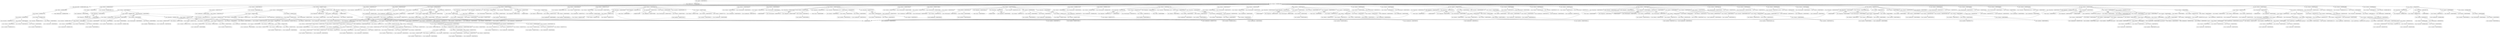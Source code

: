 digraph G {
135485880107648 [label="<class 'ir.DefinitionList'> 135485880107648" ];
135485879682624 [shape=box,label="<class 'ir.LoadImmStat'> 135485879682624" ];
135485879682816 [shape=box,label="<class 'ir.StatList'> 135485879682816" ];
135485879682816 -> 135485879682624 [pos=0];
135485880107984 [shape=box,label="<class 'ir.StoreStat'> 135485880107984: t0" ];
135485880107936 [shape=box,label="<class 'ir.StatList'> 135485880107936" ];
135485880107936 -> 135485879682816 [pos=0];
135485880107936 -> 135485880107984 [pos=1];
135485879682672 [shape=box,label="<class 'ir.LoadStat'> 135485879682672: x" ];
135485879682960 [shape=box,label="<class 'ir.StatList'> 135485879682960" ];
135485879682960 -> 135485879682672 [pos=0];
135485880108128 [shape=box,label="<class 'ir.LoadStat'> 135485880108128: x" ];
135485879683104 [shape=box,label="<class 'ir.StatList'> 135485879683104" ];
135485879683104 -> 135485880108128 [pos=0];
135485879682528 [shape=box,label="<class 'ir.BinStat'> 135485879682528" ];
135485879683296 [shape=box,label="<class 'ir.StatList'> 135485879683296" ];
135485879683296 -> 135485879682960 [pos=0];
135485879683296 -> 135485879683104 [pos=1];
135485879683296 -> 135485879682528 [pos=2];
135485880108272 [shape=box,label="<class 'ir.StoreStat'> 135485880108272: t3" ];
135485880108224 [shape=box,label="<class 'ir.StatList'> 135485880108224" ];
135485880108224 -> 135485879683296 [pos=0];
135485880108224 -> 135485880108272 [pos=1];
135485880107792 [shape=box,label="<class 'ir.StatList'> 135485880107792" ];
135485880107792 -> 135485880107936 [pos=0];
135485880107792 -> 135485880108224 [pos=1];
135485880056608 [shape=box,label="<class 'ir.Block'> 135485880056608" ];
135485880056608 -> 135485880107648;
135485880056608 -> 135485880107792;
135485880108368 [label="<class 'ir.FunctionDef'> 135485880108368: square" ];
135485880108368 -> 135485880056608;
135485880629952 [label="<class 'ir.DefinitionList'> 135485880629952" ];
135485880629952 -> 135485880108368 [pos=0];
135485879682576 [shape=box,label="<class 'ir.LoadImmStat'> 135485879682576" ];
135485879682720 [shape=box,label="<class 'ir.StatList'> 135485879682720" ];
135485879682720 -> 135485879682576 [pos=0];
135485879683392 [shape=box,label="<class 'ir.UnaryStat'> 135485879683392" ];
135485879683632 [shape=box,label="<class 'ir.StatList'> 135485879683632" ];
135485879683632 -> 135485879682720 [pos=0];
135485879683632 -> 135485879683392 [pos=1];
135485880108704 [shape=box,label="<class 'ir.StoreStat'> 135485880108704: t5" ];
135485880108656 [shape=box,label="<class 'ir.StatList'> 135485880108656" ];
135485880108656 -> 135485879683632 [pos=0];
135485880108656 -> 135485880108704 [pos=1];
135485880108608 [shape=box,label="<class 'ir.ReadCommand'> 135485880108608" ];
135485879683728 [shape=box,label="<class 'ir.StatList'> 135485879683728" ];
135485879683728 -> 135485880108608 [pos=0];
135485880108800 [shape=box,label="<class 'ir.StoreStat'> 135485880108800: t6" ];
135485880056416 [shape=box,label="<class 'ir.StatList'> 135485880056416" ];
135485880056416 -> 135485879683728 [pos=0];
135485880056416 -> 135485880108800 [pos=1];
135485879683920 [shape=box,label="<class 'ir.LoadStat'> 135485879683920: x" ];
135485879683968 [shape=box,label="<class 'ir.StatList'> 135485879683968" ];
135485879683968 -> 135485879683920 [pos=0];
135485880108944 [shape=box,label="<class 'ir.LoadImmStat'> 135485880108944" ];
135485879684112 [shape=box,label="<class 'ir.StatList'> 135485879684112" ];
135485879684112 -> 135485880108944 [pos=0];
135485879684064 [shape=box,label="<class 'ir.BinStat'> 135485879684064" ];
135485879684304 [shape=box,label="<class 'ir.StatList'> 135485879684304" ];
135485879684304 -> 135485879683968 [pos=0];
135485879684304 -> 135485879684112 [pos=1];
135485879684304 -> 135485879684064 [pos=2];
135485879697760 [shape=box,label="<class 'ir.BranchStat'> 135485879697760" ];
135485879697760 -> 135485879684256;
135485879697760 -> 135485880109184 [label=label2];
135485879684544 [shape=box,label="<class 'ir.LoadStat'> 135485879684544: x" ];
135485879684592 [shape=box,label="<class 'ir.StatList'> 135485879684592" ];
135485879684592 -> 135485879684544 [pos=0];
135485879684640 [shape=box,label="<class 'ir.PrintCommand'> 135485879684640" ];
135485879684688 [shape=box,label="<class 'ir.StatList'> 135485879684688" ];
135485879684688 -> 135485879684592 [pos=0];
135485879684688 -> 135485879684640 [pos=1];
135485880109568 [shape=box,label="<class 'ir.StatList'> 135485880109568" ];
135485880109568 -> 135485879684688 [pos=0];
135485879697856 [shape=box,label="<class 'ir.BranchStat'> 135485879697856" ];
135485879697856 -> 135485891626016;
135485879697856 -> 135485880109376 [label=label1];
135485879684880 [shape=box,label="<class 'ir.LoadStat'> 135485879684880: x" ];
135485879684928 [shape=box,label="<class 'ir.StatList'> 135485879684928" ];
135485879684928 -> 135485879684880 [pos=0];
135485880109328 [shape=box,label="<class 'ir.UnaryStat'> 135485880109328" ];
135485880109280 [shape=box,label="<class 'ir.StatList'> 135485880109280" ];
135485880109280 -> 135485879684928 [pos=0];
135485880109280 -> 135485880109328 [pos=1];
135485879697616 [shape=box,label="<class 'ir.PrintCommand'> 135485879697616" ];
135485879697520 [shape=box,label="<class 'ir.StatList'> 135485879697520" ];
135485879697520 -> 135485880109280 [pos=0];
135485879697520 -> 135485879697616 [pos=1];
135485880109184 [shape=box,label="<class 'ir.StatList'> 135485880109184" ];
135485880109184 -> 135485879697520 [pos=0];
135485880109376 [shape=box,label="<class 'ir.EmptyStat'> 135485880109376" ];
135485879697952 [shape=box,label="<class 'ir.StatList'> 135485879697952" ];
135485879697952 -> 135485879684304 [pos=0];
135485879697952 -> 135485879697760 [pos=1];
135485879697952 -> 135485880109568 [pos=2];
135485879697952 -> 135485879697856 [pos=3];
135485879697952 -> 135485880109184 [pos=4];
135485879697952 -> 135485880109376 [pos=5];
135485879698096 [shape=box,label="<class 'ir.LoadImmStat'> 135485879698096" ];
135485879698144 [shape=box,label="<class 'ir.StatList'> 135485879698144" ];
135485879698144 -> 135485879698096 [pos=0];
135485880109952 [shape=box,label="<class 'ir.StoreStat'> 135485880109952: t15" ];
135485880109904 [shape=box,label="<class 'ir.StatList'> 135485880109904" ];
135485880109904 -> 135485879698144 [pos=0];
135485880109904 -> 135485880109952 [pos=1];
135485879698288 [shape=box,label="<class 'ir.LoadStat'> 135485879698288: x" ];
135485879698336 [shape=box,label="<class 'ir.StatList'> 135485879698336" ];
135485879698336 -> 135485879698288 [pos=0];
135485880110096 [shape=box,label="<class 'ir.LoadImmStat'> 135485880110096" ];
135485879698480 [shape=box,label="<class 'ir.StatList'> 135485879698480" ];
135485879698480 -> 135485880110096 [pos=0];
135485879698432 [shape=box,label="<class 'ir.BinStat'> 135485879698432" ];
135485879698672 [shape=box,label="<class 'ir.StatList'> 135485879698672" ];
135485879698672 -> 135485879698336 [pos=0];
135485879698672 -> 135485879698480 [pos=1];
135485879698672 -> 135485879698432 [pos=2];
135485879699728 [shape=box,label="<class 'ir.BranchStat'> 135485879699728" ];
135485879699728 -> 135485879698624;
135485879699728 -> 135485880111008 [label=label4];
135485880110288 [shape=box,label="<class 'ir.BranchStat'> 135485880110288" ];
135485880110288 -> 135485891626016;
135485880110288 -> 135485891626016 [label=square];
135485879698768 [shape=box,label="<class 'ir.LoadStat'> 135485879698768: x" ];
135485879698816 [shape=box,label="<class 'ir.StatList'> 135485879698816" ];
135485879698816 -> 135485879698768 [pos=0];
135485880110672 [shape=box,label="<class 'ir.LoadImmStat'> 135485880110672" ];
135485879698960 [shape=box,label="<class 'ir.StatList'> 135485879698960" ];
135485879698960 -> 135485880110672 [pos=0];
135485879698912 [shape=box,label="<class 'ir.BinStat'> 135485879698912" ];
135485879699152 [shape=box,label="<class 'ir.StatList'> 135485879699152" ];
135485879699152 -> 135485879698816 [pos=0];
135485879699152 -> 135485879698960 [pos=1];
135485879699152 -> 135485879698912 [pos=2];
135485880110864 [shape=box,label="<class 'ir.StoreStat'> 135485880110864: t21" ];
135485880110816 [shape=box,label="<class 'ir.StatList'> 135485880110816" ];
135485880110816 -> 135485879699152 [pos=0];
135485880110816 -> 135485880110864 [pos=1];
135485879699440 [shape=box,label="<class 'ir.LoadStat'> 135485879699440: squ" ];
135485879699488 [shape=box,label="<class 'ir.StatList'> 135485879699488" ];
135485879699488 -> 135485879699440 [pos=0];
135485879699536 [shape=box,label="<class 'ir.PrintCommand'> 135485879699536" ];
135485879699584 [shape=box,label="<class 'ir.StatList'> 135485879699584" ];
135485879699584 -> 135485879699488 [pos=0];
135485879699584 -> 135485879699536 [pos=1];
135485880110336 [shape=box,label="<class 'ir.StatList'> 135485880110336" ];
135485880110336 -> 135485880110288 [pos=0];
135485880110336 -> 135485880110816 [pos=1];
135485880110336 -> 135485879699584 [pos=2];
135485879699824 [shape=box,label="<class 'ir.BranchStat'> 135485879699824" ];
135485879699824 -> 135485891626016;
135485879699824 -> 135485879698672 [label=label3];
135485880111008 [shape=box,label="<class 'ir.EmptyStat'> 135485880111008" ];
135485879699920 [shape=box,label="<class 'ir.StatList'> 135485879699920" ];
135485879699920 -> 135485879698672 [pos=0];
135485879699920 -> 135485879699728 [pos=1];
135485879699920 -> 135485880110336 [pos=2];
135485879699920 -> 135485879699824 [pos=3];
135485879699920 -> 135485880111008 [pos=4];
135485879700064 [shape=box,label="<class 'ir.LoadImmStat'> 135485879700064" ];
135485879700112 [shape=box,label="<class 'ir.StatList'> 135485879700112" ];
135485879700112 -> 135485879700064 [pos=0];
135485879599312 [shape=box,label="<class 'ir.StoreStat'> 135485879599312: t24" ];
135485879599264 [shape=box,label="<class 'ir.StatList'> 135485879599264" ];
135485879599264 -> 135485879700112 [pos=0];
135485879599264 -> 135485879599312 [pos=1];
135485879700256 [shape=box,label="<class 'ir.LoadStat'> 135485879700256: x" ];
135485879700304 [shape=box,label="<class 'ir.StatList'> 135485879700304" ];
135485879700304 -> 135485879700256 [pos=0];
135485879599456 [shape=box,label="<class 'ir.LoadImmStat'> 135485879599456" ];
135485879700448 [shape=box,label="<class 'ir.StatList'> 135485879700448" ];
135485879700448 -> 135485879599456 [pos=0];
135485879700400 [shape=box,label="<class 'ir.BinStat'> 135485879700400" ];
135485879700640 [shape=box,label="<class 'ir.StatList'> 135485879700640" ];
135485879700640 -> 135485879700304 [pos=0];
135485879700640 -> 135485879700448 [pos=1];
135485879700640 -> 135485879700400 [pos=2];
135485879721360 [shape=box,label="<class 'ir.BranchStat'> 135485879721360" ];
135485879721360 -> 135485879700592;
135485879721360 -> 135485879601184 [label=label6];
135485879599600 [shape=box,label="<class 'ir.LoadStat'> 135485879599600: x" ];
135485879599648 [shape=box,label="<class 'ir.StatList'> 135485879599648" ];
135485879599648 -> 135485879599600 [pos=0];
135485879700784 [shape=box,label="<class 'ir.LoadStat'> 135485879700784: x" ];
135485879700832 [shape=box,label="<class 'ir.StatList'> 135485879700832" ];
135485879700832 -> 135485879700784 [pos=0];
135485879599888 [shape=box,label="<class 'ir.LoadImmStat'> 135485879599888" ];
135485879701024 [shape=box,label="<class 'ir.StatList'> 135485879701024" ];
135485879701024 -> 135485879599888 [pos=0];
135485879700976 [shape=box,label="<class 'ir.BinStat'> 135485879700976" ];
135485879701216 [shape=box,label="<class 'ir.StatList'> 135485879701216" ];
135485879701216 -> 135485879700832 [pos=0];
135485879701216 -> 135485879701024 [pos=1];
135485879701216 -> 135485879700976 [pos=2];
135485879600032 [shape=box,label="<class 'ir.LoadImmStat'> 135485879600032" ];
135485879600080 [shape=box,label="<class 'ir.StatList'> 135485879600080" ];
135485879600080 -> 135485879600032 [pos=0];
135485879701360 [shape=box,label="<class 'ir.BinStat'> 135485879701360" ];
135485879701456 [shape=box,label="<class 'ir.StatList'> 135485879701456" ];
135485879701456 -> 135485879701216 [pos=0];
135485879701456 -> 135485879600080 [pos=1];
135485879701456 -> 135485879701360 [pos=2];
135485879600176 [shape=box,label="<class 'ir.LoadPtrToSym'> 135485879600176: arr" ];
135485879718144 [shape=box,label="<class 'ir.BinStat'> 135485879718144" ];
135485879718192 [shape=box,label="<class 'ir.StoreStat'> 135485879718192: t28" ];
135485879718240 [shape=box,label="<class 'ir.StatList'> 135485879718240" ];
135485879718240 -> 135485879599648 [pos=0];
135485879718240 -> 135485879701456 [pos=1];
135485879718240 -> 135485879600176 [pos=2];
135485879718240 -> 135485879718144 [pos=3];
135485879718240 -> 135485879718192 [pos=4];
135485879718432 [shape=box,label="<class 'ir.LoadStat'> 135485879718432: x" ];
135485879718480 [shape=box,label="<class 'ir.StatList'> 135485879718480" ];
135485879718480 -> 135485879718432 [pos=0];
135485879600464 [shape=box,label="<class 'ir.LoadImmStat'> 135485879600464" ];
135485879718816 [shape=box,label="<class 'ir.StatList'> 135485879718816" ];
135485879718816 -> 135485879600464 [pos=0];
135485879718768 [shape=box,label="<class 'ir.BinStat'> 135485879718768" ];
135485879719008 [shape=box,label="<class 'ir.StatList'> 135485879719008" ];
135485879719008 -> 135485879718480 [pos=0];
135485879719008 -> 135485879718816 [pos=1];
135485879719008 -> 135485879718768 [pos=2];
135485879600608 [shape=box,label="<class 'ir.LoadImmStat'> 135485879600608" ];
135485879600656 [shape=box,label="<class 'ir.StatList'> 135485879600656" ];
135485879600656 -> 135485879600608 [pos=0];
135485879719440 [shape=box,label="<class 'ir.BinStat'> 135485879719440" ];
135485879718528 [shape=box,label="<class 'ir.StatList'> 135485879718528" ];
135485879718528 -> 135485879719008 [pos=0];
135485879718528 -> 135485879600656 [pos=1];
135485879718528 -> 135485879719440 [pos=2];
135485879720064 [shape=box,label="<class 'ir.LoadPtrToSym'> 135485879720064: arr" ];
135485879720304 [shape=box,label="<class 'ir.BinStat'> 135485879720304" ];
135485879720352 [shape=box,label="<class 'ir.LoadStat'> 135485879720352: t47" ];
135485879720400 [shape=box,label="<class 'ir.StatList'> 135485879720400" ];
135485879720400 -> 135485879718528 [pos=0];
135485879720400 -> 135485879720064 [pos=1];
135485879720400 -> 135485879720304 [pos=2];
135485879720400 -> 135485879720352 [pos=3];
135485879720496 [shape=box,label="<class 'ir.PrintCommand'> 135485879720496" ];
135485879720544 [shape=box,label="<class 'ir.StatList'> 135485879720544" ];
135485879720544 -> 135485879720400 [pos=0];
135485879720544 -> 135485879720496 [pos=1];
135485879720736 [shape=box,label="<class 'ir.LoadStat'> 135485879720736: x" ];
135485879720784 [shape=box,label="<class 'ir.StatList'> 135485879720784" ];
135485879720784 -> 135485879720736 [pos=0];
135485879601088 [shape=box,label="<class 'ir.LoadImmStat'> 135485879601088" ];
135485879720976 [shape=box,label="<class 'ir.StatList'> 135485879720976" ];
135485879720976 -> 135485879601088 [pos=0];
135485879720928 [shape=box,label="<class 'ir.BinStat'> 135485879720928" ];
135485879721168 [shape=box,label="<class 'ir.StatList'> 135485879721168" ];
135485879721168 -> 135485879720784 [pos=0];
135485879721168 -> 135485879720976 [pos=1];
135485879721168 -> 135485879720928 [pos=2];
135485879601280 [shape=box,label="<class 'ir.StoreStat'> 135485879601280: t50" ];
135485879601232 [shape=box,label="<class 'ir.StatList'> 135485879601232" ];
135485879601232 -> 135485879721168 [pos=0];
135485879601232 -> 135485879601280 [pos=1];
135485879599696 [shape=box,label="<class 'ir.StatList'> 135485879599696" ];
135485879599696 -> 135485879718240 [pos=0];
135485879599696 -> 135485879720544 [pos=1];
135485879599696 -> 135485879601232 [pos=2];
135485879721312 [shape=box,label="<class 'ir.BranchStat'> 135485879721312" ];
135485879721312 -> 135485891626016;
135485879721312 -> 135485879700640 [label=label5];
135485879601184 [shape=box,label="<class 'ir.EmptyStat'> 135485879601184" ];
135485879721456 [shape=box,label="<class 'ir.StatList'> 135485879721456" ];
135485879721456 -> 135485879700640 [pos=0];
135485879721456 -> 135485879721360 [pos=1];
135485879721456 -> 135485879599696 [pos=2];
135485879721456 -> 135485879721312 [pos=3];
135485879721456 -> 135485879601184 [pos=4];
135485879721600 [shape=box,label="<class 'ir.LoadImmStat'> 135485879721600" ];
135485879721648 [shape=box,label="<class 'ir.StatList'> 135485879721648" ];
135485879721648 -> 135485879721600 [pos=0];
135485879601472 [shape=box,label="<class 'ir.StoreStat'> 135485879601472: t51" ];
135485879601424 [shape=box,label="<class 'ir.StatList'> 135485879601424" ];
135485879601424 -> 135485879721648 [pos=0];
135485879601424 -> 135485879601472 [pos=1];
135485879721792 [shape=box,label="<class 'ir.LoadImmStat'> 135485879721792" ];
135485879721840 [shape=box,label="<class 'ir.StatList'> 135485879721840" ];
135485879721840 -> 135485879721792 [pos=0];
135485879601616 [shape=box,label="<class 'ir.StoreStat'> 135485879601616: t52" ];
135485879601568 [shape=box,label="<class 'ir.StatList'> 135485879601568" ];
135485879601568 -> 135485879721840 [pos=0];
135485879601568 -> 135485879601616 [pos=1];
135485879738432 [shape=box,label="<class 'ir.LoadStat'> 135485879738432: x" ];
135485879738480 [shape=box,label="<class 'ir.StatList'> 135485879738480" ];
135485879738480 -> 135485879738432 [pos=0];
135485879601712 [shape=box,label="<class 'ir.LoadImmStat'> 135485879601712" ];
135485879738624 [shape=box,label="<class 'ir.StatList'> 135485879738624" ];
135485879738624 -> 135485879601712 [pos=0];
135485879738576 [shape=box,label="<class 'ir.BinStat'> 135485879738576" ];
135485879738816 [shape=box,label="<class 'ir.StatList'> 135485879738816" ];
135485879738816 -> 135485879738480 [pos=0];
135485879738816 -> 135485879738624 [pos=1];
135485879738816 -> 135485879738576 [pos=2];
135485879762560 [shape=box,label="<class 'ir.BranchStat'> 135485879762560" ];
135485879762560 -> 135485879738768;
135485879762560 -> 135485879762464 [label=label10];
135485879601904 [shape=box,label="<class 'ir.LoadStat'> 135485879601904: y" ];
135485879738912 [shape=box,label="<class 'ir.StatList'> 135485879738912" ];
135485879738912 -> 135485879601904 [pos=0];
135485879602096 [shape=box,label="<class 'ir.LoadImmStat'> 135485879602096" ];
135485879739056 [shape=box,label="<class 'ir.StatList'> 135485879739056" ];
135485879739056 -> 135485879602096 [pos=0];
135485879739008 [shape=box,label="<class 'ir.BinStat'> 135485879739008" ];
135485879739248 [shape=box,label="<class 'ir.StatList'> 135485879739248" ];
135485879739248 -> 135485879738912 [pos=0];
135485879739248 -> 135485879739056 [pos=1];
135485879739248 -> 135485879739008 [pos=2];
135485879762224 [shape=box,label="<class 'ir.BranchStat'> 135485879762224" ];
135485879762224 -> 135485879739200;
135485879762224 -> 135485879762080 [label=label8];
135485879739344 [shape=box,label="<class 'ir.LoadStat'> 135485879739344: x" ];
135485879739392 [shape=box,label="<class 'ir.StatList'> 135485879739392" ];
135485879739392 -> 135485879739344 [pos=0];
135485879603264 [shape=box,label="<class 'ir.LoadImmStat'> 135485879603264" ];
135485879739536 [shape=box,label="<class 'ir.StatList'> 135485879739536" ];
135485879739536 -> 135485879603264 [pos=0];
135485879739872 [shape=box,label="<class 'ir.BinStat'> 135485879739872" ];
135485879739920 [shape=box,label="<class 'ir.StatList'> 135485879739920" ];
135485879739920 -> 135485879739392 [pos=0];
135485879739920 -> 135485879739536 [pos=1];
135485879739920 -> 135485879739872 [pos=2];
135485879740160 [shape=box,label="<class 'ir.LoadPtrToSym'> 135485879740160: arr" ];
135485879740352 [shape=box,label="<class 'ir.BinStat'> 135485879740352" ];
135485879740400 [shape=box,label="<class 'ir.LoadStat'> 135485879740400: t65" ];
135485879740448 [shape=box,label="<class 'ir.StatList'> 135485879740448" ];
135485879740448 -> 135485879739920 [pos=0];
135485879740448 -> 135485879740160 [pos=1];
135485879740448 -> 135485879740352 [pos=2];
135485879740448 -> 135485879740400 [pos=3];
135485879740544 [shape=box,label="<class 'ir.LoadStat'> 135485879740544: x" ];
135485879740592 [shape=box,label="<class 'ir.StatList'> 135485879740592" ];
135485879740592 -> 135485879740544 [pos=0];
135485879602528 [shape=box,label="<class 'ir.LoadImmStat'> 135485879602528" ];
135485879740784 [shape=box,label="<class 'ir.StatList'> 135485879740784" ];
135485879740784 -> 135485879602528 [pos=0];
135485879740736 [shape=box,label="<class 'ir.BinStat'> 135485879740736" ];
135485879740976 [shape=box,label="<class 'ir.StatList'> 135485879740976" ];
135485879740976 -> 135485879740592 [pos=0];
135485879740976 -> 135485879740784 [pos=1];
135485879740976 -> 135485879740736 [pos=2];
135485879602768 [shape=box,label="<class 'ir.LoadStat'> 135485879602768: y" ];
135485879602816 [shape=box,label="<class 'ir.StatList'> 135485879602816" ];
135485879602816 -> 135485879602768 [pos=0];
135485879602624 [shape=box,label="<class 'ir.LoadImmStat'> 135485879602624" ];
135485879741072 [shape=box,label="<class 'ir.StatList'> 135485879741072" ];
135485879741072 -> 135485879602624 [pos=0];
135485879741168 [shape=box,label="<class 'ir.BinStat'> 135485879741168" ];
135485879741360 [shape=box,label="<class 'ir.StatList'> 135485879741360" ];
135485879741360 -> 135485879602816 [pos=0];
135485879741360 -> 135485879741072 [pos=1];
135485879741360 -> 135485879741168 [pos=2];
135485879741504 [shape=box,label="<class 'ir.BinStat'> 135485879741504" ];
135485879741552 [shape=box,label="<class 'ir.StatList'> 135485879741552" ];
135485879741552 -> 135485879740976 [pos=0];
135485879741552 -> 135485879741360 [pos=1];
135485879741552 -> 135485879741504 [pos=2];
135485879603008 [shape=box,label="<class 'ir.LoadPtrToSym'> 135485879603008: multid" ];
135485879741744 [shape=box,label="<class 'ir.BinStat'> 135485879741744" ];
135485879741792 [shape=box,label="<class 'ir.StoreStat'> 135485879741792: t63" ];
135485879741840 [shape=box,label="<class 'ir.StatList'> 135485879741840" ];
135485879741840 -> 135485879740448 [pos=0];
135485879741840 -> 135485879741552 [pos=1];
135485879741840 -> 135485879603008 [pos=2];
135485879741840 -> 135485879741744 [pos=3];
135485879741840 -> 135485879741792 [pos=4];
135485879742032 [shape=box,label="<class 'ir.LoadStat'> 135485879742032: x" ];
135485879742080 [shape=box,label="<class 'ir.StatList'> 135485879742080" ];
135485879742080 -> 135485879742032 [pos=0];
135485879603648 [shape=box,label="<class 'ir.LoadImmStat'> 135485879603648" ];
135485879742416 [shape=box,label="<class 'ir.StatList'> 135485879742416" ];
135485879742416 -> 135485879603648 [pos=0];
135485879758912 [shape=box,label="<class 'ir.BinStat'> 135485879758912" ];
135485879759056 [shape=box,label="<class 'ir.StatList'> 135485879759056" ];
135485879759056 -> 135485879742080 [pos=0];
135485879759056 -> 135485879742416 [pos=1];
135485879759056 -> 135485879758912 [pos=2];
135485879603888 [shape=box,label="<class 'ir.LoadStat'> 135485879603888: y" ];
135485879603936 [shape=box,label="<class 'ir.StatList'> 135485879603936" ];
135485879603936 -> 135485879603888 [pos=0];
135485879603744 [shape=box,label="<class 'ir.LoadImmStat'> 135485879603744" ];
135485879759152 [shape=box,label="<class 'ir.StatList'> 135485879759152" ];
135485879759152 -> 135485879603744 [pos=0];
135485879759248 [shape=box,label="<class 'ir.BinStat'> 135485879759248" ];
135485879759440 [shape=box,label="<class 'ir.StatList'> 135485879759440" ];
135485879759440 -> 135485879603936 [pos=0];
135485879759440 -> 135485879759152 [pos=1];
135485879759440 -> 135485879759248 [pos=2];
135485879759728 [shape=box,label="<class 'ir.BinStat'> 135485879759728" ];
135485879759776 [shape=box,label="<class 'ir.StatList'> 135485879759776" ];
135485879759776 -> 135485879759056 [pos=0];
135485879759776 -> 135485879759440 [pos=1];
135485879759776 -> 135485879759728 [pos=2];
135485879760448 [shape=box,label="<class 'ir.LoadPtrToSym'> 135485879760448: multid" ];
135485879760640 [shape=box,label="<class 'ir.BinStat'> 135485879760640" ];
135485879760688 [shape=box,label="<class 'ir.LoadStat'> 135485879760688: t88" ];
135485879760736 [shape=box,label="<class 'ir.StatList'> 135485879760736" ];
135485879760736 -> 135485879759776 [pos=0];
135485879760736 -> 135485879760448 [pos=1];
135485879760736 -> 135485879760640 [pos=2];
135485879760736 -> 135485879760688 [pos=3];
135485879760832 [shape=box,label="<class 'ir.PrintCommand'> 135485879760832" ];
135485879760880 [shape=box,label="<class 'ir.StatList'> 135485879760880" ];
135485879760880 -> 135485879760736 [pos=0];
135485879760880 -> 135485879760832 [pos=1];
135485879761072 [shape=box,label="<class 'ir.LoadStat'> 135485879761072: x" ];
135485879761120 [shape=box,label="<class 'ir.StatList'> 135485879761120" ];
135485879761120 -> 135485879761072 [pos=0];
135485879604464 [shape=box,label="<class 'ir.LoadImmStat'> 135485879604464" ];
135485879761312 [shape=box,label="<class 'ir.StatList'> 135485879761312" ];
135485879761312 -> 135485879604464 [pos=0];
135485879761264 [shape=box,label="<class 'ir.BinStat'> 135485879761264" ];
135485879761504 [shape=box,label="<class 'ir.StatList'> 135485879761504" ];
135485879761504 -> 135485879761120 [pos=0];
135485879761504 -> 135485879761312 [pos=1];
135485879761504 -> 135485879761264 [pos=2];
135485879604656 [shape=box,label="<class 'ir.StoreStat'> 135485879604656: t91" ];
135485879604608 [shape=box,label="<class 'ir.StatList'> 135485879604608" ];
135485879604608 -> 135485879761504 [pos=0];
135485879604608 -> 135485879604656 [pos=1];
135485879761600 [shape=box,label="<class 'ir.LoadStat'> 135485879761600: y" ];
135485879761648 [shape=box,label="<class 'ir.StatList'> 135485879761648" ];
135485879761648 -> 135485879761600 [pos=0];
135485879604800 [shape=box,label="<class 'ir.LoadImmStat'> 135485879604800" ];
135485879761792 [shape=box,label="<class 'ir.StatList'> 135485879761792" ];
135485879761792 -> 135485879604800 [pos=0];
135485879761744 [shape=box,label="<class 'ir.BinStat'> 135485879761744" ];
135485879761984 [shape=box,label="<class 'ir.StatList'> 135485879761984" ];
135485879761984 -> 135485879761648 [pos=0];
135485879761984 -> 135485879761792 [pos=1];
135485879761984 -> 135485879761744 [pos=2];
135485879604992 [shape=box,label="<class 'ir.StoreStat'> 135485879604992: t94" ];
135485879604944 [shape=box,label="<class 'ir.StatList'> 135485879604944" ];
135485879604944 -> 135485879761984 [pos=0];
135485879604944 -> 135485879604992 [pos=1];
135485879602336 [shape=box,label="<class 'ir.StatList'> 135485879602336" ];
135485879602336 -> 135485879741840 [pos=0];
135485879602336 -> 135485879760880 [pos=1];
135485879602336 -> 135485879604608 [pos=2];
135485879602336 -> 135485879604944 [pos=3];
135485879762176 [shape=box,label="<class 'ir.BranchStat'> 135485879762176" ];
135485879762176 -> 135485891626016;
135485879762176 -> 135485879739248 [label=label7];
135485879762080 [shape=box,label="<class 'ir.EmptyStat'> 135485879762080" ];
135485879762320 [shape=box,label="<class 'ir.StatList'> 135485879762320" ];
135485879762320 -> 135485879739248 [pos=0];
135485879762320 -> 135485879762224 [pos=1];
135485879762320 -> 135485879602336 [pos=2];
135485879762320 -> 135485879762176 [pos=3];
135485879762320 -> 135485879762080 [pos=4];
135485879601952 [shape=box,label="<class 'ir.StatList'> 135485879601952" ];
135485879601952 -> 135485879762320 [pos=0];
135485879762272 [shape=box,label="<class 'ir.BranchStat'> 135485879762272" ];
135485879762272 -> 135485891626016;
135485879762272 -> 135485879738816 [label=label9];
135485879762464 [shape=box,label="<class 'ir.EmptyStat'> 135485879762464" ];
135485879762656 [shape=box,label="<class 'ir.StatList'> 135485879762656" ];
135485879762656 -> 135485879738816 [pos=0];
135485879762656 -> 135485879762560 [pos=1];
135485879762656 -> 135485879601952 [pos=2];
135485879762656 -> 135485879762272 [pos=3];
135485879762656 -> 135485879762464 [pos=4];
135485879605232 [label="<class 'ir.Const'> 135485879605232" ];
135485879605712 [shape=box,label="<class 'ir.AssignStat'> 135485879605712: a" ];
135485879605712 -> 135485879605232;
135485879762800 [shape=box,label="<class 'ir.LoadStat'> 135485879762800: a" ];
135485879762848 [shape=box,label="<class 'ir.StatList'> 135485879762848" ];
135485879762848 -> 135485879762800 [pos=0];
135485879605808 [shape=box,label="<class 'ir.LoadImmStat'> 135485879605808" ];
135485879754864 [shape=box,label="<class 'ir.StatList'> 135485879754864" ];
135485879754864 -> 135485879605808 [pos=0];
135485879754816 [shape=box,label="<class 'ir.BinStat'> 135485879754816" ];
135485879755056 [shape=box,label="<class 'ir.StatList'> 135485879755056" ];
135485879755056 -> 135485879762848 [pos=0];
135485879755056 -> 135485879754864 [pos=1];
135485879755056 -> 135485879754816 [pos=2];
135485879756256 [shape=box,label="<class 'ir.BranchStat'> 135485879756256" ];
135485879756256 -> 135485879755008;
135485879756256 -> 135485879756160 [label=label13];
135485879755632 [shape=box,label="<class 'ir.LoadStat'> 135485879755632: a" ];
135485879755824 [shape=box,label="<class 'ir.StatList'> 135485879755824" ];
135485879755824 -> 135485879755632 [pos=0];
135485879755920 [shape=box,label="<class 'ir.PrintCommand'> 135485879755920" ];
135485879755968 [shape=box,label="<class 'ir.StatList'> 135485879755968" ];
135485879755968 -> 135485879755824 [pos=0];
135485879755968 -> 135485879755920 [pos=1];
135485879605856 [shape=box,label="<class 'ir.LoadStat'> 135485879605856: a" ];
135485879605904 [shape=box,label="<class 'ir.StatList'> 135485879605904" ];
135485879605904 -> 135485879605856 [pos=0];
135485879606000 [shape=box,label="<class 'ir.LoadImmStat'> 135485879606000" ];
135485879755248 [shape=box,label="<class 'ir.StatList'> 135485879755248" ];
135485879755248 -> 135485879606000 [pos=0];
135485879755200 [shape=box,label="<class 'ir.BinStat'> 135485879755200" ];
135485879755440 [shape=box,label="<class 'ir.StatList'> 135485879755440" ];
135485879755440 -> 135485879605904 [pos=0];
135485879755440 -> 135485879755248 [pos=1];
135485879755440 -> 135485879755200 [pos=2];
135485879606192 [shape=box,label="<class 'ir.StoreStat'> 135485879606192: t100" ];
135485879756352 [shape=box,label="<class 'ir.BranchStat'> 135485879756352" ];
135485879756352 -> 135485891626016;
135485879756352 -> 135485879755056 [label=label11];
135485879756160 [shape=box,label="<class 'ir.EmptyStat'> 135485879756160" ];
135485879756400 [shape=box,label="<class 'ir.StatList'> 135485879756400" ];
135485879756400 -> 135485879605712 [pos=0];
135485879756400 -> 135485879755056 [pos=1];
135485879756400 -> 135485879756256 [pos=2];
135485879756400 -> 135485879755968 [pos=3];
135485879756400 -> 135485879755440 [pos=4];
135485879756400 -> 135485879606192 [pos=5];
135485879756400 -> 135485879756352 [pos=6];
135485879756400 -> 135485879756160 [pos=7];
135485879756112 [shape=box,label="<class 'ir.LoadImmStat'> 135485879756112" ];
135485879756304 [shape=box,label="<class 'ir.StatList'> 135485879756304" ];
135485879756304 -> 135485879756112 [pos=0];
135485879606384 [shape=box,label="<class 'ir.StoreStat'> 135485879606384: t103" ];
135485879606336 [shape=box,label="<class 'ir.StatList'> 135485879606336" ];
135485879606336 -> 135485879756304 [pos=0];
135485879606336 -> 135485879606384 [pos=1];
135485879756496 [shape=box,label="<class 'ir.LoadImmStat'> 135485879756496" ];
135485879756880 [shape=box,label="<class 'ir.StatList'> 135485879756880" ];
135485879756880 -> 135485879756496 [pos=0];
135485879756976 [shape=box,label="<class 'ir.PrintCommand'> 135485879756976" ];
135485879757024 [shape=box,label="<class 'ir.StatList'> 135485879757024" ];
135485879757024 -> 135485879756880 [pos=0];
135485879757024 -> 135485879756976 [pos=1];
135485879606672 [label="<class 'ir.Const'> 135485879606672" ];
135485879607152 [shape=box,label="<class 'ir.AssignStat'> 135485879607152: i" ];
135485879607152 -> 135485879606672;
135485879757216 [shape=box,label="<class 'ir.LoadStat'> 135485879757216: i" ];
135485879757264 [shape=box,label="<class 'ir.StatList'> 135485879757264" ];
135485879757264 -> 135485879757216 [pos=0];
135485879607248 [shape=box,label="<class 'ir.LoadImmStat'> 135485879607248" ];
135485879757360 [shape=box,label="<class 'ir.StatList'> 135485879757360" ];
135485879757360 -> 135485879607248 [pos=0];
135485879757312 [shape=box,label="<class 'ir.BinStat'> 135485879757312" ];
135485879757552 [shape=box,label="<class 'ir.StatList'> 135485879757552" ];
135485879757552 -> 135485879757264 [pos=0];
135485879757552 -> 135485879757360 [pos=1];
135485879757552 -> 135485879757312 [pos=2];
135485879758752 [shape=box,label="<class 'ir.BranchStat'> 135485879758752" ];
135485879758752 -> 135485879757504;
135485879758752 -> 135485879758656 [label=label16];
135485879758128 [shape=box,label="<class 'ir.LoadStat'> 135485879758128: i" ];
135485879758320 [shape=box,label="<class 'ir.StatList'> 135485879758320" ];
135485879758320 -> 135485879758128 [pos=0];
135485879758416 [shape=box,label="<class 'ir.PrintCommand'> 135485879758416" ];
135485879758464 [shape=box,label="<class 'ir.StatList'> 135485879758464" ];
135485879758464 -> 135485879758320 [pos=0];
135485879758464 -> 135485879758416 [pos=1];
135485879606816 [shape=box,label="<class 'ir.LoadStat'> 135485879606816: i" ];
135485879606768 [shape=box,label="<class 'ir.StatList'> 135485879606768" ];
135485879606768 -> 135485879606816 [pos=0];
135485879623888 [shape=box,label="<class 'ir.LoadImmStat'> 135485879623888" ];
135485879757744 [shape=box,label="<class 'ir.StatList'> 135485879757744" ];
135485879757744 -> 135485879623888 [pos=0];
135485879757696 [shape=box,label="<class 'ir.BinStat'> 135485879757696" ];
135485879757936 [shape=box,label="<class 'ir.StatList'> 135485879757936" ];
135485879757936 -> 135485879606768 [pos=0];
135485879757936 -> 135485879757744 [pos=1];
135485879757936 -> 135485879757696 [pos=2];
135485879624080 [shape=box,label="<class 'ir.StoreStat'> 135485879624080: t111" ];
135485879803968 [shape=box,label="<class 'ir.BranchStat'> 135485879803968" ];
135485879803968 -> 135485891626016;
135485879803968 -> 135485879757552 [label=label14];
135485879758656 [shape=box,label="<class 'ir.EmptyStat'> 135485879758656" ];
135485879804016 [shape=box,label="<class 'ir.StatList'> 135485879804016" ];
135485879804016 -> 135485879607152 [pos=0];
135485879804016 -> 135485879757552 [pos=1];
135485879804016 -> 135485879758752 [pos=2];
135485879804016 -> 135485879758464 [pos=3];
135485879804016 -> 135485879757936 [pos=4];
135485879804016 -> 135485879624080 [pos=5];
135485879804016 -> 135485879803968 [pos=6];
135485879804016 -> 135485879758656 [pos=7];
135485879804256 [shape=box,label="<class 'ir.LoadImmStat'> 135485879804256" ];
135485879804304 [shape=box,label="<class 'ir.StatList'> 135485879804304" ];
135485879804304 -> 135485879804256 [pos=0];
135485879804352 [shape=box,label="<class 'ir.PrintCommand'> 135485879804352" ];
135485879804400 [shape=box,label="<class 'ir.StatList'> 135485879804400" ];
135485879804400 -> 135485879804304 [pos=0];
135485879804400 -> 135485879804352 [pos=1];
135485879804736 [shape=box,label="<class 'ir.LoadImmStat'> 135485879804736" ];
135485879804784 [shape=box,label="<class 'ir.StatList'> 135485879804784" ];
135485879804784 -> 135485879804736 [pos=0];
135485879804832 [shape=box,label="<class 'ir.PrintCommand'> 135485879804832" ];
135485879804880 [shape=box,label="<class 'ir.StatList'> 135485879804880" ];
135485879804880 -> 135485879804784 [pos=0];
135485879804880 -> 135485879804832 [pos=1];
135485879624656 [label="<class 'ir.Const'> 135485879624656" ];
135485879625136 [shape=box,label="<class 'ir.AssignStat'> 135485879625136: j" ];
135485879625136 -> 135485879624656;
135485879805072 [shape=box,label="<class 'ir.LoadStat'> 135485879805072: j" ];
135485879805120 [shape=box,label="<class 'ir.StatList'> 135485879805120" ];
135485879805120 -> 135485879805072 [pos=0];
135485879625232 [shape=box,label="<class 'ir.LoadImmStat'> 135485879625232" ];
135485879805216 [shape=box,label="<class 'ir.StatList'> 135485879805216" ];
135485879805216 -> 135485879625232 [pos=0];
135485879805168 [shape=box,label="<class 'ir.BinStat'> 135485879805168" ];
135485879805408 [shape=box,label="<class 'ir.StatList'> 135485879805408" ];
135485879805408 -> 135485879805120 [pos=0];
135485879805408 -> 135485879805216 [pos=1];
135485879805408 -> 135485879805168 [pos=2];
135485879755680 [shape=box,label="<class 'ir.BranchStat'> 135485879755680" ];
135485879755680 -> 135485879805360;
135485879755680 -> 135485879756688 [label=label19];
135485879805984 [shape=box,label="<class 'ir.LoadStat'> 135485879805984: j" ];
135485879806176 [shape=box,label="<class 'ir.StatList'> 135485879806176" ];
135485879806176 -> 135485879805984 [pos=0];
135485879758176 [shape=box,label="<class 'ir.PrintCommand'> 135485879758176" ];
135485879758608 [shape=box,label="<class 'ir.StatList'> 135485879758608" ];
135485879758608 -> 135485879806176 [pos=0];
135485879758608 -> 135485879758176 [pos=1];
135485879625280 [shape=box,label="<class 'ir.LoadStat'> 135485879625280: j" ];
135485879625328 [shape=box,label="<class 'ir.StatList'> 135485879625328" ];
135485879625328 -> 135485879625280 [pos=0];
135485879625424 [shape=box,label="<class 'ir.LoadImmStat'> 135485879625424" ];
135485879805600 [shape=box,label="<class 'ir.StatList'> 135485879805600" ];
135485879805600 -> 135485879625424 [pos=0];
135485879805552 [shape=box,label="<class 'ir.BinStat'> 135485879805552" ];
135485879805792 [shape=box,label="<class 'ir.StatList'> 135485879805792" ];
135485879805792 -> 135485879625328 [pos=0];
135485879805792 -> 135485879805600 [pos=1];
135485879805792 -> 135485879805552 [pos=2];
135485879625616 [shape=box,label="<class 'ir.StoreStat'> 135485879625616: t123" ];
135485879755728 [shape=box,label="<class 'ir.BranchStat'> 135485879755728" ];
135485879755728 -> 135485891626016;
135485879755728 -> 135485879805408 [label=label17];
135485879756688 [shape=box,label="<class 'ir.EmptyStat'> 135485879756688" ];
135485879760256 [shape=box,label="<class 'ir.StatList'> 135485879760256" ];
135485879760256 -> 135485879625136 [pos=0];
135485879760256 -> 135485879805408 [pos=1];
135485879760256 -> 135485879755680 [pos=2];
135485879760256 -> 135485879758608 [pos=3];
135485879760256 -> 135485879805792 [pos=4];
135485879760256 -> 135485879625616 [pos=5];
135485879760256 -> 135485879755728 [pos=6];
135485879760256 -> 135485879756688 [pos=7];
135485879760016 [shape=box,label="<class 'ir.LoadImmStat'> 135485879760016" ];
135485879760208 [shape=box,label="<class 'ir.StatList'> 135485879760208" ];
135485879760208 -> 135485879760016 [pos=0];
135485879759968 [shape=box,label="<class 'ir.PrintCommand'> 135485879759968" ];
135485879760064 [shape=box,label="<class 'ir.StatList'> 135485879760064" ];
135485879760064 -> 135485879760208 [pos=0];
135485879760064 -> 135485879759968 [pos=1];
135485879739680 [shape=box,label="<class 'ir.LoadImmStat'> 135485879739680" ];
135485879739728 [shape=box,label="<class 'ir.StatList'> 135485879739728" ];
135485879739728 -> 135485879739680 [pos=0];
135485879739632 [shape=box,label="<class 'ir.PrintCommand'> 135485879739632" ];
135485879719968 [shape=box,label="<class 'ir.StatList'> 135485879719968" ];
135485879719968 -> 135485879739728 [pos=0];
135485879719968 -> 135485879739632 [pos=1];
135485879626192 [label="<class 'ir.Const'> 135485879626192" ];
135485879626864 [shape=box,label="<class 'ir.AssignStat'> 135485879626864: k" ];
135485879626864 -> 135485879626192;
135485879719632 [shape=box,label="<class 'ir.LoadStat'> 135485879719632: k" ];
135485879719536 [shape=box,label="<class 'ir.StatList'> 135485879719536" ];
135485879719536 -> 135485879719632 [pos=0];
135485879719728 [shape=box,label="<class 'ir.LoadImmStat'> 135485879719728" ];
135485879719776 [shape=box,label="<class 'ir.StatList'> 135485879719776" ];
135485879719776 -> 135485879719728 [pos=0];
135485879719584 [shape=box,label="<class 'ir.BinStat'> 135485879719584" ];
135485879719152 [shape=box,label="<class 'ir.StatList'> 135485879719152" ];
135485879719152 -> 135485879719536 [pos=0];
135485879719152 -> 135485879719776 [pos=1];
135485879719152 -> 135485879719584 [pos=2];
135485879604320 [shape=box,label="<class 'ir.BranchStat'> 135485879604320" ];
135485879604320 -> 135485879719296;
135485879604320 -> 135485879603984 [label=label22];
135485879626912 [shape=box,label="<class 'ir.LoadImmStat'> 135485879626912" ];
135485879625760 [shape=box,label="<class 'ir.StatList'> 135485879625760" ];
135485879625760 -> 135485879626912 [pos=0];
135485879625520 [shape=box,label="<class 'ir.PrintCommand'> 135485879625520" ];
135485879624944 [shape=box,label="<class 'ir.StatList'> 135485879624944" ];
135485879624944 -> 135485879625760 [pos=0];
135485879624944 -> 135485879625520 [pos=1];
135485879624368 [shape=box,label="<class 'ir.LoadStat'> 135485879624368: k" ];
135485879606960 [shape=box,label="<class 'ir.StatList'> 135485879606960" ];
135485879606960 -> 135485879624368 [pos=0];
135485879606528 [shape=box,label="<class 'ir.PrintCommand'> 135485879606528" ];
135485879605616 [shape=box,label="<class 'ir.StatList'> 135485879605616" ];
135485879605616 -> 135485879606960 [pos=0];
135485879605616 -> 135485879606528 [pos=1];
135485879699296 [shape=box,label="<class 'ir.LoadStat'> 135485879699296: k" ];
135485879699344 [shape=box,label="<class 'ir.StatList'> 135485879699344" ];
135485879699344 -> 135485879699296 [pos=0];
135485879685024 [shape=box,label="<class 'ir.LoadImmStat'> 135485879685024" ];
135485879685072 [shape=box,label="<class 'ir.StatList'> 135485879685072" ];
135485879685072 -> 135485879685024 [pos=0];
135485879627152 [shape=box,label="<class 'ir.BinStat'> 135485879627152" ];
135485879627008 [shape=box,label="<class 'ir.StatList'> 135485879627008" ];
135485879627008 -> 135485879699344 [pos=0];
135485879627008 -> 135485879685072 [pos=1];
135485879627008 -> 135485879627152 [pos=2];
135485879627344 [shape=box,label="<class 'ir.StoreStat'> 135485879627344: t135" ];
135485879605664 [shape=box,label="<class 'ir.BranchStat'> 135485879605664" ];
135485879605664 -> 135485891626016;
135485879605664 -> 135485879719152 [label=label20];
135485879603984 [shape=box,label="<class 'ir.EmptyStat'> 135485879603984" ];
135485879604368 [shape=box,label="<class 'ir.StatList'> 135485879604368" ];
135485879604368 -> 135485879626864 [pos=0];
135485879604368 -> 135485879719152 [pos=1];
135485879604368 -> 135485879604320 [pos=2];
135485879604368 -> 135485879624944 [pos=3];
135485879604368 -> 135485879605616 [pos=4];
135485879604368 -> 135485879627008 [pos=5];
135485879604368 -> 135485879627344 [pos=6];
135485879604368 -> 135485879605664 [pos=7];
135485879604368 -> 135485879603984 [pos=8];
135485879600704 [shape=box,label="<class 'ir.LoadImmStat'> 135485879600704" ];
135485879600944 [shape=box,label="<class 'ir.StatList'> 135485879600944" ];
135485879600944 -> 135485879600704 [pos=0];
135485879599168 [shape=box,label="<class 'ir.PrintCommand'> 135485879599168" ];
135485880110768 [shape=box,label="<class 'ir.StatList'> 135485880110768" ];
135485880110768 -> 135485879600944 [pos=0];
135485880110768 -> 135485879599168 [pos=1];
135485880109760 [shape=box,label="<class 'ir.LoadImmStat'> 135485880109760" ];
135485880109808 [shape=box,label="<class 'ir.StatList'> 135485880109808" ];
135485880109808 -> 135485880109760 [pos=0];
135485880109520 [shape=box,label="<class 'ir.PrintCommand'> 135485880109520" ];
135485880110528 [shape=box,label="<class 'ir.StatList'> 135485880110528" ];
135485880110528 -> 135485880109808 [pos=0];
135485880110528 -> 135485880109520 [pos=1];
135485879648464 [label="<class 'ir.Const'> 135485879648464" ];
135485879648944 [shape=box,label="<class 'ir.AssignStat'> 135485879648944: m" ];
135485879648944 -> 135485879648464;
135485880110480 [shape=box,label="<class 'ir.LoadStat'> 135485880110480: m" ];
135485879806320 [shape=box,label="<class 'ir.StatList'> 135485879806320" ];
135485879806320 -> 135485880110480 [pos=0];
135485879649040 [shape=box,label="<class 'ir.LoadImmStat'> 135485879649040" ];
135485879804592 [shape=box,label="<class 'ir.StatList'> 135485879804592" ];
135485879804592 -> 135485879649040 [pos=0];
135485879806368 [shape=box,label="<class 'ir.BinStat'> 135485879806368" ];
135485879804208 [shape=box,label="<class 'ir.StatList'> 135485879804208" ];
135485879804208 -> 135485879806320 [pos=0];
135485879804208 -> 135485879804592 [pos=1];
135485879804208 -> 135485879806368 [pos=2];
135485879807568 [shape=box,label="<class 'ir.BranchStat'> 135485879807568" ];
135485879807568 -> 135485879804160;
135485879807568 -> 135485879807472 [label=label25];
135485879806944 [shape=box,label="<class 'ir.LoadStat'> 135485879806944: m" ];
135485879807136 [shape=box,label="<class 'ir.StatList'> 135485879807136" ];
135485879807136 -> 135485879806944 [pos=0];
135485879807232 [shape=box,label="<class 'ir.PrintCommand'> 135485879807232" ];
135485879807280 [shape=box,label="<class 'ir.StatList'> 135485879807280" ];
135485879807280 -> 135485879807136 [pos=0];
135485879807280 -> 135485879807232 [pos=1];
135485879649088 [shape=box,label="<class 'ir.LoadStat'> 135485879649088: m" ];
135485879649136 [shape=box,label="<class 'ir.StatList'> 135485879649136" ];
135485879649136 -> 135485879649088 [pos=0];
135485879649232 [shape=box,label="<class 'ir.LoadImmStat'> 135485879649232" ];
135485879806560 [shape=box,label="<class 'ir.StatList'> 135485879806560" ];
135485879806560 -> 135485879649232 [pos=0];
135485879806512 [shape=box,label="<class 'ir.BinStat'> 135485879806512" ];
135485879806752 [shape=box,label="<class 'ir.StatList'> 135485879806752" ];
135485879806752 -> 135485879649136 [pos=0];
135485879806752 -> 135485879806560 [pos=1];
135485879806752 -> 135485879806512 [pos=2];
135485879649424 [shape=box,label="<class 'ir.StoreStat'> 135485879649424: t149" ];
135485879807664 [shape=box,label="<class 'ir.BranchStat'> 135485879807664" ];
135485879807664 -> 135485891626016;
135485879807664 -> 135485879804208 [label=label23];
135485879807472 [shape=box,label="<class 'ir.EmptyStat'> 135485879807472" ];
135485879807712 [shape=box,label="<class 'ir.StatList'> 135485879807712" ];
135485879807712 -> 135485879648944 [pos=0];
135485879807712 -> 135485879804208 [pos=1];
135485879807712 -> 135485879807568 [pos=2];
135485879807712 -> 135485879807280 [pos=3];
135485879807712 -> 135485879806752 [pos=4];
135485879807712 -> 135485879649424 [pos=5];
135485879807712 -> 135485879807664 [pos=6];
135485879807712 -> 135485879807472 [pos=7];
135485879807808 [shape=box,label="<class 'ir.LoadImmStat'> 135485879807808" ];
135485879807952 [shape=box,label="<class 'ir.StatList'> 135485879807952" ];
135485879807952 -> 135485879807808 [pos=0];
135485879332976 [shape=box,label="<class 'ir.PrintCommand'> 135485879332976" ];
135485879333024 [shape=box,label="<class 'ir.StatList'> 135485879333024" ];
135485879333024 -> 135485879807952 [pos=0];
135485879333024 -> 135485879332976 [pos=1];
135485879333360 [shape=box,label="<class 'ir.LoadImmStat'> 135485879333360" ];
135485879333408 [shape=box,label="<class 'ir.StatList'> 135485879333408" ];
135485879333408 -> 135485879333360 [pos=0];
135485879333456 [shape=box,label="<class 'ir.PrintCommand'> 135485879333456" ];
135485879333504 [shape=box,label="<class 'ir.StatList'> 135485879333504" ];
135485879333504 -> 135485879333408 [pos=0];
135485879333504 -> 135485879333456 [pos=1];
135485879650000 [label="<class 'ir.Const'> 135485879650000" ];
135485879650480 [shape=box,label="<class 'ir.AssignStat'> 135485879650480: n" ];
135485879650480 -> 135485879650000;
135485879333696 [shape=box,label="<class 'ir.LoadStat'> 135485879333696: n" ];
135485879333744 [shape=box,label="<class 'ir.StatList'> 135485879333744" ];
135485879333744 -> 135485879333696 [pos=0];
135485879650576 [shape=box,label="<class 'ir.LoadImmStat'> 135485879650576" ];
135485879333840 [shape=box,label="<class 'ir.StatList'> 135485879333840" ];
135485879333840 -> 135485879650576 [pos=0];
135485879333792 [shape=box,label="<class 'ir.BinStat'> 135485879333792" ];
135485879334032 [shape=box,label="<class 'ir.StatList'> 135485879334032" ];
135485879334032 -> 135485879333744 [pos=0];
135485879334032 -> 135485879333840 [pos=1];
135485879334032 -> 135485879333792 [pos=2];
135485879335232 [shape=box,label="<class 'ir.BranchStat'> 135485879335232" ];
135485879335232 -> 135485879333984;
135485879335232 -> 135485879335136 [label=label28];
135485879334608 [shape=box,label="<class 'ir.LoadStat'> 135485879334608: n" ];
135485879334800 [shape=box,label="<class 'ir.StatList'> 135485879334800" ];
135485879334800 -> 135485879334608 [pos=0];
135485879334896 [shape=box,label="<class 'ir.PrintCommand'> 135485879334896" ];
135485879334944 [shape=box,label="<class 'ir.StatList'> 135485879334944" ];
135485879334944 -> 135485879334800 [pos=0];
135485879334944 -> 135485879334896 [pos=1];
135485879650624 [shape=box,label="<class 'ir.LoadStat'> 135485879650624: n" ];
135485879650672 [shape=box,label="<class 'ir.StatList'> 135485879650672" ];
135485879650672 -> 135485879650624 [pos=0];
135485879650768 [shape=box,label="<class 'ir.LoadImmStat'> 135485879650768" ];
135485879334224 [shape=box,label="<class 'ir.StatList'> 135485879334224" ];
135485879334224 -> 135485879650768 [pos=0];
135485879334176 [shape=box,label="<class 'ir.BinStat'> 135485879334176" ];
135485879334416 [shape=box,label="<class 'ir.StatList'> 135485879334416" ];
135485879334416 -> 135485879650672 [pos=0];
135485879334416 -> 135485879334224 [pos=1];
135485879334416 -> 135485879334176 [pos=2];
135485879650960 [shape=box,label="<class 'ir.StoreStat'> 135485879650960: t161" ];
135485879335328 [shape=box,label="<class 'ir.BranchStat'> 135485879335328" ];
135485879335328 -> 135485891626016;
135485879335328 -> 135485879334032 [label=label26];
135485879335136 [shape=box,label="<class 'ir.EmptyStat'> 135485879335136" ];
135485879335376 [shape=box,label="<class 'ir.StatList'> 135485879335376" ];
135485879335376 -> 135485879650480 [pos=0];
135485879335376 -> 135485879334032 [pos=1];
135485879335376 -> 135485879335232 [pos=2];
135485879335376 -> 135485879334944 [pos=3];
135485879335376 -> 135485879334416 [pos=4];
135485879335376 -> 135485879650960 [pos=5];
135485879335376 -> 135485879335328 [pos=6];
135485879335376 -> 135485879335136 [pos=7];
135485879335616 [shape=box,label="<class 'ir.LoadImmStat'> 135485879335616" ];
135485879335664 [shape=box,label="<class 'ir.StatList'> 135485879335664" ];
135485879335664 -> 135485879335616 [pos=0];
135485879335712 [shape=box,label="<class 'ir.PrintCommand'> 135485879335712" ];
135485879335760 [shape=box,label="<class 'ir.StatList'> 135485879335760" ];
135485879335760 -> 135485879335664 [pos=0];
135485879335760 -> 135485879335712 [pos=1];
135485879336096 [shape=box,label="<class 'ir.LoadImmStat'> 135485879336096" ];
135485879336144 [shape=box,label="<class 'ir.StatList'> 135485879336144" ];
135485879336144 -> 135485879336096 [pos=0];
135485879336192 [shape=box,label="<class 'ir.PrintCommand'> 135485879336192" ];
135485879336240 [shape=box,label="<class 'ir.StatList'> 135485879336240" ];
135485879336240 -> 135485879336144 [pos=0];
135485879336240 -> 135485879336192 [pos=1];
135485879651536 [label="<class 'ir.Const'> 135485879651536" ];
135485879652016 [shape=box,label="<class 'ir.AssignStat'> 135485879652016: p" ];
135485879652016 -> 135485879651536;
135485879336432 [shape=box,label="<class 'ir.LoadStat'> 135485879336432: p" ];
135485879336480 [shape=box,label="<class 'ir.StatList'> 135485879336480" ];
135485879336480 -> 135485879336432 [pos=0];
135485879652112 [shape=box,label="<class 'ir.LoadImmStat'> 135485879652112" ];
135485879336576 [shape=box,label="<class 'ir.StatList'> 135485879336576" ];
135485879336576 -> 135485879652112 [pos=0];
135485879336528 [shape=box,label="<class 'ir.BinStat'> 135485879336528" ];
135485879336768 [shape=box,label="<class 'ir.StatList'> 135485879336768" ];
135485879336768 -> 135485879336480 [pos=0];
135485879336768 -> 135485879336576 [pos=1];
135485879336768 -> 135485879336528 [pos=2];
135485879350320 [shape=box,label="<class 'ir.BranchStat'> 135485879350320" ];
135485879350320 -> 135485879336720;
135485879350320 -> 135485879350224 [label=label31];
135485879349696 [shape=box,label="<class 'ir.LoadStat'> 135485879349696: p" ];
135485879349888 [shape=box,label="<class 'ir.StatList'> 135485879349888" ];
135485879349888 -> 135485879349696 [pos=0];
135485879349984 [shape=box,label="<class 'ir.PrintCommand'> 135485879349984" ];
135485879350032 [shape=box,label="<class 'ir.StatList'> 135485879350032" ];
135485879350032 -> 135485879349888 [pos=0];
135485879350032 -> 135485879349984 [pos=1];
135485879652160 [shape=box,label="<class 'ir.LoadStat'> 135485879652160: p" ];
135485879652208 [shape=box,label="<class 'ir.StatList'> 135485879652208" ];
135485879652208 -> 135485879652160 [pos=0];
135485879652256 [shape=box,label="<class 'ir.LoadImmStat'> 135485879652256" ];
135485879336912 [shape=box,label="<class 'ir.StatList'> 135485879336912" ];
135485879336912 -> 135485879652256 [pos=0];
135485879349360 [shape=box,label="<class 'ir.BinStat'> 135485879349360" ];
135485879349504 [shape=box,label="<class 'ir.StatList'> 135485879349504" ];
135485879349504 -> 135485879652208 [pos=0];
135485879349504 -> 135485879336912 [pos=1];
135485879349504 -> 135485879349360 [pos=2];
135485879644368 [shape=box,label="<class 'ir.StoreStat'> 135485879644368: t173" ];
135485879350416 [shape=box,label="<class 'ir.BranchStat'> 135485879350416" ];
135485879350416 -> 135485891626016;
135485879350416 -> 135485879336768 [label=label29];
135485879350224 [shape=box,label="<class 'ir.EmptyStat'> 135485879350224" ];
135485879350464 [shape=box,label="<class 'ir.StatList'> 135485879350464" ];
135485879350464 -> 135485879652016 [pos=0];
135485879350464 -> 135485879336768 [pos=1];
135485879350464 -> 135485879350320 [pos=2];
135485879350464 -> 135485879350032 [pos=3];
135485879350464 -> 135485879349504 [pos=4];
135485879350464 -> 135485879644368 [pos=5];
135485879350464 -> 135485879350416 [pos=6];
135485879350464 -> 135485879350224 [pos=7];
135485879350704 [shape=box,label="<class 'ir.LoadImmStat'> 135485879350704" ];
135485879350752 [shape=box,label="<class 'ir.StatList'> 135485879350752" ];
135485879350752 -> 135485879350704 [pos=0];
135485879350800 [shape=box,label="<class 'ir.PrintCommand'> 135485879350800" ];
135485879350848 [shape=box,label="<class 'ir.StatList'> 135485879350848" ];
135485879350848 -> 135485879350752 [pos=0];
135485879350848 -> 135485879350800 [pos=1];
135485879644560 [shape=box,label="<class 'ir.LoadImmStat'> 135485879644560" ];
135485879351040 [shape=box,label="<class 'ir.StatList'> 135485879351040" ];
135485879351040 -> 135485879644560 [pos=0];
135485879644752 [shape=box,label="<class 'ir.StoreStat'> 135485879644752: t178" ];
135485879644704 [shape=box,label="<class 'ir.StatList'> 135485879644704" ];
135485879644704 -> 135485879351040 [pos=0];
135485879644704 -> 135485879644752 [pos=1];
135485879351376 [shape=box,label="<class 'ir.LoadImmStat'> 135485879351376" ];
135485879351424 [shape=box,label="<class 'ir.StatList'> 135485879351424" ];
135485879351424 -> 135485879351376 [pos=0];
135485879351472 [shape=box,label="<class 'ir.PrintCommand'> 135485879351472" ];
135485879351520 [shape=box,label="<class 'ir.StatList'> 135485879351520" ];
135485879351520 -> 135485879351424 [pos=0];
135485879351520 -> 135485879351472 [pos=1];
135485879645040 [label="<class 'ir.Const'> 135485879645040" ];
135485879646048 [shape=box,label="<class 'ir.AssignStat'> 135485879646048: q" ];
135485879646048 -> 135485879645040;
135485879351712 [shape=box,label="<class 'ir.LoadStat'> 135485879351712: q" ];
135485879351760 [shape=box,label="<class 'ir.StatList'> 135485879351760" ];
135485879351760 -> 135485879351712 [pos=0];
135485879646144 [shape=box,label="<class 'ir.LoadImmStat'> 135485879646144" ];
135485879351856 [shape=box,label="<class 'ir.StatList'> 135485879351856" ];
135485879351856 -> 135485879646144 [pos=0];
135485879351808 [shape=box,label="<class 'ir.BinStat'> 135485879351808" ];
135485879352048 [shape=box,label="<class 'ir.StatList'> 135485879352048" ];
135485879352048 -> 135485879351760 [pos=0];
135485879352048 -> 135485879351856 [pos=1];
135485879352048 -> 135485879351808 [pos=2];
135485879366608 [shape=box,label="<class 'ir.BranchStat'> 135485879366608" ];
135485879366608 -> 135485879352000;
135485879366608 -> 135485879366512 [label=label34];
135485879352528 [shape=box,label="<class 'ir.LoadStat'> 135485879352528: sum" ];
135485879352576 [shape=box,label="<class 'ir.StatList'> 135485879352576" ];
135485879352576 -> 135485879352528 [pos=0];
135485879645376 [shape=box,label="<class 'ir.LoadStat'> 135485879645376: q" ];
135485879352816 [shape=box,label="<class 'ir.StatList'> 135485879352816" ];
135485879352816 -> 135485879645376 [pos=0];
135485879352768 [shape=box,label="<class 'ir.BinStat'> 135485879352768" ];
135485879353008 [shape=box,label="<class 'ir.StatList'> 135485879353008" ];
135485879353008 -> 135485879352576 [pos=0];
135485879353008 -> 135485879352816 [pos=1];
135485879353008 -> 135485879352768 [pos=2];
135485879645568 [shape=box,label="<class 'ir.StoreStat'> 135485879645568: t189" ];
135485879645520 [shape=box,label="<class 'ir.StatList'> 135485879645520" ];
135485879645520 -> 135485879353008 [pos=0];
135485879645520 -> 135485879645568 [pos=1];
135485879353296 [shape=box,label="<class 'ir.LoadStat'> 135485879353296: q" ];
135485879365696 [shape=box,label="<class 'ir.StatList'> 135485879365696" ];
135485879365696 -> 135485879353296 [pos=0];
135485879365792 [shape=box,label="<class 'ir.PrintCommand'> 135485879365792" ];
135485879365840 [shape=box,label="<class 'ir.StatList'> 135485879365840" ];
135485879365840 -> 135485879365696 [pos=0];
135485879365840 -> 135485879365792 [pos=1];
135485879366176 [shape=box,label="<class 'ir.LoadStat'> 135485879366176: sum" ];
135485879366224 [shape=box,label="<class 'ir.StatList'> 135485879366224" ];
135485879366224 -> 135485879366176 [pos=0];
135485879366272 [shape=box,label="<class 'ir.PrintCommand'> 135485879366272" ];
135485879366320 [shape=box,label="<class 'ir.StatList'> 135485879366320" ];
135485879366320 -> 135485879366224 [pos=0];
135485879366320 -> 135485879366272 [pos=1];
135485879646192 [shape=box,label="<class 'ir.LoadStat'> 135485879646192: q" ];
135485879646240 [shape=box,label="<class 'ir.StatList'> 135485879646240" ];
135485879646240 -> 135485879646192 [pos=0];
135485879646336 [shape=box,label="<class 'ir.LoadImmStat'> 135485879646336" ];
135485879352240 [shape=box,label="<class 'ir.StatList'> 135485879352240" ];
135485879352240 -> 135485879646336 [pos=0];
135485879352192 [shape=box,label="<class 'ir.BinStat'> 135485879352192" ];
135485879352432 [shape=box,label="<class 'ir.StatList'> 135485879352432" ];
135485879352432 -> 135485879646240 [pos=0];
135485879352432 -> 135485879352240 [pos=1];
135485879352432 -> 135485879352192 [pos=2];
135485879646528 [shape=box,label="<class 'ir.StoreStat'> 135485879646528: t186" ];
135485879366704 [shape=box,label="<class 'ir.BranchStat'> 135485879366704" ];
135485879366704 -> 135485891626016;
135485879366704 -> 135485879352048 [label=label32];
135485879366512 [shape=box,label="<class 'ir.EmptyStat'> 135485879366512" ];
135485879366752 [shape=box,label="<class 'ir.StatList'> 135485879366752" ];
135485879366752 -> 135485879646048 [pos=0];
135485879366752 -> 135485879352048 [pos=1];
135485879366752 -> 135485879366608 [pos=2];
135485879366752 -> 135485879645520 [pos=3];
135485879366752 -> 135485879365840 [pos=4];
135485879366752 -> 135485879366320 [pos=5];
135485879366752 -> 135485879352432 [pos=6];
135485879366752 -> 135485879646528 [pos=7];
135485879366752 -> 135485879366704 [pos=8];
135485879366752 -> 135485879366512 [pos=9];
135485879366992 [shape=box,label="<class 'ir.LoadStat'> 135485879366992: sum" ];
135485879367040 [shape=box,label="<class 'ir.StatList'> 135485879367040" ];
135485879367040 -> 135485879366992 [pos=0];
135485879367088 [shape=box,label="<class 'ir.PrintCommand'> 135485879367088" ];
135485879367136 [shape=box,label="<class 'ir.StatList'> 135485879367136" ];
135485879367136 -> 135485879367040 [pos=0];
135485879367136 -> 135485879367088 [pos=1];
135485879367472 [shape=box,label="<class 'ir.LoadImmStat'> 135485879367472" ];
135485879367520 [shape=box,label="<class 'ir.StatList'> 135485879367520" ];
135485879367520 -> 135485879367472 [pos=0];
135485879367568 [shape=box,label="<class 'ir.PrintCommand'> 135485879367568" ];
135485879367616 [shape=box,label="<class 'ir.StatList'> 135485879367616" ];
135485879367616 -> 135485879367520 [pos=0];
135485879367616 -> 135485879367568 [pos=1];
135485879646912 [shape=box,label="<class 'ir.LoadImmStat'> 135485879646912" ];
135485879367808 [shape=box,label="<class 'ir.StatList'> 135485879367808" ];
135485879367808 -> 135485879646912 [pos=0];
135485879647104 [shape=box,label="<class 'ir.StoreStat'> 135485879647104: t198" ];
135485879647056 [shape=box,label="<class 'ir.StatList'> 135485879647056" ];
135485879647056 -> 135485879367808 [pos=0];
135485879647056 -> 135485879647104 [pos=1];
135485879368144 [shape=box,label="<class 'ir.LoadImmStat'> 135485879368144" ];
135485879368192 [shape=box,label="<class 'ir.StatList'> 135485879368192" ];
135485879368192 -> 135485879368144 [pos=0];
135485879368240 [shape=box,label="<class 'ir.PrintCommand'> 135485879368240" ];
135485879368288 [shape=box,label="<class 'ir.StatList'> 135485879368288" ];
135485879368288 -> 135485879368192 [pos=0];
135485879368288 -> 135485879368240 [pos=1];
135485879647440 [label="<class 'ir.Const'> 135485879647440" ];
135485879668800 [shape=box,label="<class 'ir.AssignStat'> 135485879668800: r" ];
135485879668800 -> 135485879647440;
135485879368480 [shape=box,label="<class 'ir.LoadStat'> 135485879368480: r" ];
135485879368528 [shape=box,label="<class 'ir.StatList'> 135485879368528" ];
135485879368528 -> 135485879368480 [pos=0];
135485879668896 [shape=box,label="<class 'ir.LoadImmStat'> 135485879668896" ];
135485879368624 [shape=box,label="<class 'ir.StatList'> 135485879368624" ];
135485879368624 -> 135485879668896 [pos=0];
135485879368576 [shape=box,label="<class 'ir.BinStat'> 135485879368576" ];
135485879368816 [shape=box,label="<class 'ir.StatList'> 135485879368816" ];
135485879368816 -> 135485879368528 [pos=0];
135485879368816 -> 135485879368624 [pos=1];
135485879368816 -> 135485879368576 [pos=2];
135485879386992 [shape=box,label="<class 'ir.BranchStat'> 135485879386992" ];
135485879386992 -> 135485879368768;
135485879386992 -> 135485879386896 [label=label37];
135485879369296 [shape=box,label="<class 'ir.LoadStat'> 135485879369296: x" ];
135485879369344 [shape=box,label="<class 'ir.StatList'> 135485879369344" ];
135485879369344 -> 135485879369296 [pos=0];
135485879647776 [shape=box,label="<class 'ir.LoadStat'> 135485879647776: r" ];
135485879369584 [shape=box,label="<class 'ir.StatList'> 135485879369584" ];
135485879369584 -> 135485879647776 [pos=0];
135485879386176 [shape=box,label="<class 'ir.BinStat'> 135485879386176" ];
135485879386224 [shape=box,label="<class 'ir.StatList'> 135485879386224" ];
135485879386224 -> 135485879369344 [pos=0];
135485879386224 -> 135485879369584 [pos=1];
135485879386224 -> 135485879386176 [pos=2];
135485879647968 [shape=box,label="<class 'ir.StoreStat'> 135485879647968: t209" ];
135485879647920 [shape=box,label="<class 'ir.StatList'> 135485879647920" ];
135485879647920 -> 135485879386224 [pos=0];
135485879647920 -> 135485879647968 [pos=1];
135485879386560 [shape=box,label="<class 'ir.LoadStat'> 135485879386560: x" ];
135485879386608 [shape=box,label="<class 'ir.StatList'> 135485879386608" ];
135485879386608 -> 135485879386560 [pos=0];
135485879386656 [shape=box,label="<class 'ir.PrintCommand'> 135485879386656" ];
135485879386704 [shape=box,label="<class 'ir.StatList'> 135485879386704" ];
135485879386704 -> 135485879386608 [pos=0];
135485879386704 -> 135485879386656 [pos=1];
135485879647584 [shape=box,label="<class 'ir.LoadStat'> 135485879647584: r" ];
135485879647536 [shape=box,label="<class 'ir.StatList'> 135485879647536" ];
135485879647536 -> 135485879647584 [pos=0];
135485879669088 [shape=box,label="<class 'ir.LoadImmStat'> 135485879669088" ];
135485879369008 [shape=box,label="<class 'ir.StatList'> 135485879369008" ];
135485879369008 -> 135485879669088 [pos=0];
135485879368960 [shape=box,label="<class 'ir.BinStat'> 135485879368960" ];
135485879369200 [shape=box,label="<class 'ir.StatList'> 135485879369200" ];
135485879369200 -> 135485879647536 [pos=0];
135485879369200 -> 135485879369008 [pos=1];
135485879369200 -> 135485879368960 [pos=2];
135485879669280 [shape=box,label="<class 'ir.StoreStat'> 135485879669280: t206" ];
135485879387088 [shape=box,label="<class 'ir.BranchStat'> 135485879387088" ];
135485879387088 -> 135485891626016;
135485879387088 -> 135485879368816 [label=label35];
135485879386896 [shape=box,label="<class 'ir.EmptyStat'> 135485879386896" ];
135485879387136 [shape=box,label="<class 'ir.StatList'> 135485879387136" ];
135485879387136 -> 135485879668800 [pos=0];
135485879387136 -> 135485879368816 [pos=1];
135485879387136 -> 135485879386992 [pos=2];
135485879387136 -> 135485879647920 [pos=3];
135485879387136 -> 135485879386704 [pos=4];
135485879387136 -> 135485879369200 [pos=5];
135485879387136 -> 135485879669280 [pos=6];
135485879387136 -> 135485879387088 [pos=7];
135485879387136 -> 135485879386896 [pos=8];
135485879387376 [shape=box,label="<class 'ir.LoadStat'> 135485879387376: x" ];
135485879387424 [shape=box,label="<class 'ir.StatList'> 135485879387424" ];
135485879387424 -> 135485879387376 [pos=0];
135485879387472 [shape=box,label="<class 'ir.PrintCommand'> 135485879387472" ];
135485879387520 [shape=box,label="<class 'ir.StatList'> 135485879387520" ];
135485879387520 -> 135485879387424 [pos=0];
135485879387520 -> 135485879387472 [pos=1];
135485879387856 [shape=box,label="<class 'ir.LoadImmStat'> 135485879387856" ];
135485879387904 [shape=box,label="<class 'ir.StatList'> 135485879387904" ];
135485879387904 -> 135485879387856 [pos=0];
135485879387952 [shape=box,label="<class 'ir.PrintCommand'> 135485879387952" ];
135485879388000 [shape=box,label="<class 'ir.StatList'> 135485879388000" ];
135485879388000 -> 135485879387904 [pos=0];
135485879388000 -> 135485879387952 [pos=1];
135485879388336 [shape=box,label="<class 'ir.LoadImmStat'> 135485879388336" ];
135485879388384 [shape=box,label="<class 'ir.StatList'> 135485879388384" ];
135485879388384 -> 135485879388336 [pos=0];
135485879388432 [shape=box,label="<class 'ir.PrintCommand'> 135485879388432" ];
135485879388480 [shape=box,label="<class 'ir.StatList'> 135485879388480" ];
135485879388480 -> 135485879388384 [pos=0];
135485879388480 -> 135485879388432 [pos=1];
135485879669856 [shape=box,label="<class 'ir.LoadImmStat'> 135485879669856" ];
135485879388672 [shape=box,label="<class 'ir.StatList'> 135485879388672" ];
135485879388672 -> 135485879669856 [pos=0];
135485879670048 [shape=box,label="<class 'ir.StoreStat'> 135485879670048: t218" ];
135485879670000 [shape=box,label="<class 'ir.StatList'> 135485879670000" ];
135485879670000 -> 135485879388672 [pos=0];
135485879670000 -> 135485879670048 [pos=1];
135485879670144 [label="<class 'ir.Const'> 135485879670144" ];
135485880107552 [shape=box,label="<class 'ir.AssignStat'> 135485880107552: sm_idx" ];
135485880107552 -> 135485879670144;
135485879388816 [shape=box,label="<class 'ir.LoadStat'> 135485879388816: sm_idx" ];
135485879388864 [shape=box,label="<class 'ir.StatList'> 135485879388864" ];
135485879388864 -> 135485879388816 [pos=0];
135485879671392 [shape=box,label="<class 'ir.LoadImmStat'> 135485879671392" ];
135485879389056 [shape=box,label="<class 'ir.StatList'> 135485879389056" ];
135485879389056 -> 135485879671392 [pos=0];
135485879389008 [shape=box,label="<class 'ir.BinStat'> 135485879389008" ];
135485879389248 [shape=box,label="<class 'ir.StatList'> 135485879389248" ];
135485879389248 -> 135485879388864 [pos=0];
135485879389248 -> 135485879389056 [pos=1];
135485879389248 -> 135485879389008 [pos=2];
135485879400816 [shape=box,label="<class 'ir.BranchStat'> 135485879400816" ];
135485879400816 -> 135485879389200;
135485879400816 -> 135485879400576 [label=label40];
135485879389728 [shape=box,label="<class 'ir.LoadStat'> 135485879389728: sm_idx" ];
135485879389776 [shape=box,label="<class 'ir.StatList'> 135485879389776" ];
135485879389776 -> 135485879389728 [pos=0];
135485879670816 [shape=box,label="<class 'ir.LoadImmStat'> 135485879670816" ];
135485879390112 [shape=box,label="<class 'ir.StatList'> 135485879390112" ];
135485879390112 -> 135485879670816 [pos=0];
135485879398704 [shape=box,label="<class 'ir.BinStat'> 135485879398704" ];
135485879398752 [shape=box,label="<class 'ir.StatList'> 135485879398752" ];
135485879398752 -> 135485879389776 [pos=0];
135485879398752 -> 135485879390112 [pos=1];
135485879398752 -> 135485879398704 [pos=2];
135485879398992 [shape=box,label="<class 'ir.LoadPtrToSym'> 135485879398992: sm_source_arr" ];
135485879399184 [shape=box,label="<class 'ir.BinStat'> 135485879399184" ];
135485879399232 [shape=box,label="<class 'ir.LoadStat'> 135485879399232: t231" ];
135485879399280 [shape=box,label="<class 'ir.StatList'> 135485879399280" ];
135485879399280 -> 135485879398752 [pos=0];
135485879399280 -> 135485879398992 [pos=1];
135485879399280 -> 135485879399184 [pos=2];
135485879399280 -> 135485879399232 [pos=3];
135485879671008 [shape=box,label="<class 'ir.LoadStat'> 135485879671008: sm_idx" ];
135485879399424 [shape=box,label="<class 'ir.StatList'> 135485879399424" ];
135485879399424 -> 135485879671008 [pos=0];
135485879399376 [shape=box,label="<class 'ir.BinStat'> 135485879399376" ];
135485879399616 [shape=box,label="<class 'ir.StatList'> 135485879399616" ];
135485879399616 -> 135485879399280 [pos=0];
135485879399616 -> 135485879399424 [pos=1];
135485879399616 -> 135485879399376 [pos=2];
135485879399712 [shape=box,label="<class 'ir.LoadStat'> 135485879399712: sm_idx" ];
135485879399760 [shape=box,label="<class 'ir.StatList'> 135485879399760" ];
135485879399760 -> 135485879399712 [pos=0];
135485879670528 [shape=box,label="<class 'ir.LoadImmStat'> 135485879670528" ];
135485879399904 [shape=box,label="<class 'ir.StatList'> 135485879399904" ];
135485879399904 -> 135485879670528 [pos=0];
135485879399856 [shape=box,label="<class 'ir.BinStat'> 135485879399856" ];
135485879400096 [shape=box,label="<class 'ir.StatList'> 135485879400096" ];
135485879400096 -> 135485879399760 [pos=0];
135485879400096 -> 135485879399904 [pos=1];
135485879400096 -> 135485879399856 [pos=2];
135485879670624 [shape=box,label="<class 'ir.LoadPtrToSym'> 135485879670624: sm_dest_arr" ];
135485879400336 [shape=box,label="<class 'ir.BinStat'> 135485879400336" ];
135485879400384 [shape=box,label="<class 'ir.StoreStat'> 135485879400384: t233" ];
135485879400432 [shape=box,label="<class 'ir.StatList'> 135485879400432" ];
135485879400432 -> 135485879399616 [pos=0];
135485879400432 -> 135485879400096 [pos=1];
135485879400432 -> 135485879670624 [pos=2];
135485879400432 -> 135485879400336 [pos=3];
135485879400432 -> 135485879400384 [pos=4];
135485879671440 [shape=box,label="<class 'ir.LoadStat'> 135485879671440: sm_idx" ];
135485879671488 [shape=box,label="<class 'ir.StatList'> 135485879671488" ];
135485879671488 -> 135485879671440 [pos=0];
135485879671584 [shape=box,label="<class 'ir.LoadImmStat'> 135485879671584" ];
135485879389440 [shape=box,label="<class 'ir.StatList'> 135485879389440" ];
135485879389440 -> 135485879671584 [pos=0];
135485879389392 [shape=box,label="<class 'ir.BinStat'> 135485879389392" ];
135485879389632 [shape=box,label="<class 'ir.StatList'> 135485879389632" ];
135485879389632 -> 135485879671488 [pos=0];
135485879389632 -> 135485879389440 [pos=1];
135485879389632 -> 135485879389392 [pos=2];
135485879671776 [shape=box,label="<class 'ir.StoreStat'> 135485879671776: t224" ];
135485879400912 [shape=box,label="<class 'ir.BranchStat'> 135485879400912" ];
135485879400912 -> 135485891626016;
135485879400912 -> 135485879389248 [label=label38];
135485879400576 [shape=box,label="<class 'ir.EmptyStat'> 135485879400576" ];
135485879400960 [shape=box,label="<class 'ir.StatList'> 135485879400960" ];
135485879400960 -> 135485880107552 [pos=0];
135485879400960 -> 135485879389248 [pos=1];
135485879400960 -> 135485879400816 [pos=2];
135485879400960 -> 135485879400432 [pos=3];
135485879400960 -> 135485879389632 [pos=4];
135485879400960 -> 135485879671776 [pos=5];
135485879400960 -> 135485879400912 [pos=6];
135485879400960 -> 135485879400576 [pos=7];
135485879400768 [shape=box,label="<class 'ir.LoadImmStat'> 135485879400768" ];
135485879400864 [shape=box,label="<class 'ir.StatList'> 135485879400864" ];
135485879400864 -> 135485879400768 [pos=0];
135485879671968 [shape=box,label="<class 'ir.LoadImmStat'> 135485879671968" ];
135485879401200 [shape=box,label="<class 'ir.StatList'> 135485879401200" ];
135485879401200 -> 135485879671968 [pos=0];
135485879401056 [shape=box,label="<class 'ir.BinStat'> 135485879401056" ];
135485879401392 [shape=box,label="<class 'ir.StatList'> 135485879401392" ];
135485879401392 -> 135485879400864 [pos=0];
135485879401392 -> 135485879401200 [pos=1];
135485879401392 -> 135485879401056 [pos=2];
135485879440960 [shape=box,label="<class 'ir.BranchStat'> 135485879440960" ];
135485879440960 -> 135485879401344;
135485879440960 -> 135485879440864 [label=label41];
135485879401632 [shape=box,label="<class 'ir.LoadImmStat'> 135485879401632" ];
135485879401680 [shape=box,label="<class 'ir.StatList'> 135485879401680" ];
135485879401680 -> 135485879401632 [pos=0];
135485879401728 [shape=box,label="<class 'ir.PrintCommand'> 135485879401728" ];
135485879401776 [shape=box,label="<class 'ir.StatList'> 135485879401776" ];
135485879401776 -> 135485879401680 [pos=0];
135485879401776 -> 135485879401728 [pos=1];
135485879401968 [shape=box,label="<class 'ir.LoadImmStat'> 135485879401968" ];
135485879402016 [shape=box,label="<class 'ir.StatList'> 135485879402016" ];
135485879402016 -> 135485879401968 [pos=0];
135485879672592 [shape=box,label="<class 'ir.LoadImmStat'> 135485879672592" ];
135485879402208 [shape=box,label="<class 'ir.StatList'> 135485879402208" ];
135485879402208 -> 135485879672592 [pos=0];
135485879427136 [shape=box,label="<class 'ir.BinStat'> 135485879427136" ];
135485879427184 [shape=box,label="<class 'ir.StatList'> 135485879427184" ];
135485879427184 -> 135485879402016 [pos=0];
135485879427184 -> 135485879402208 [pos=1];
135485879427184 -> 135485879427136 [pos=2];
135485879427952 [shape=box,label="<class 'ir.LoadPtrToSym'> 135485879427952: sm_dest_arr" ];
135485879428096 [shape=box,label="<class 'ir.BinStat'> 135485879428096" ];
135485879428144 [shape=box,label="<class 'ir.LoadStat'> 135485879428144: t253" ];
135485879428192 [shape=box,label="<class 'ir.StatList'> 135485879428192" ];
135485879428192 -> 135485879427184 [pos=0];
135485879428192 -> 135485879427952 [pos=1];
135485879428192 -> 135485879428096 [pos=2];
135485879428192 -> 135485879428144 [pos=3];
135485879428288 [shape=box,label="<class 'ir.PrintCommand'> 135485879428288" ];
135485879428432 [shape=box,label="<class 'ir.StatList'> 135485879428432" ];
135485879428432 -> 135485879428192 [pos=0];
135485879428432 -> 135485879428288 [pos=1];
135485879428576 [shape=box,label="<class 'ir.LoadImmStat'> 135485879428576" ];
135485879428624 [shape=box,label="<class 'ir.StatList'> 135485879428624" ];
135485879428624 -> 135485879428576 [pos=0];
135485879681328 [shape=box,label="<class 'ir.LoadImmStat'> 135485879681328" ];
135485879428912 [shape=box,label="<class 'ir.StatList'> 135485879428912" ];
135485879428912 -> 135485879681328 [pos=0];
135485879429248 [shape=box,label="<class 'ir.BinStat'> 135485879429248" ];
135485879429296 [shape=box,label="<class 'ir.StatList'> 135485879429296" ];
135485879429296 -> 135485879428624 [pos=0];
135485879429296 -> 135485879428912 [pos=1];
135485879429296 -> 135485879429248 [pos=2];
135485879428528 [shape=box,label="<class 'ir.LoadPtrToSym'> 135485879428528: sm_dest_arr" ];
135485879430160 [shape=box,label="<class 'ir.BinStat'> 135485879430160" ];
135485879430208 [shape=box,label="<class 'ir.LoadStat'> 135485879430208: t263" ];
135485879430256 [shape=box,label="<class 'ir.StatList'> 135485879430256" ];
135485879430256 -> 135485879429296 [pos=0];
135485879430256 -> 135485879428528 [pos=1];
135485879430256 -> 135485879430160 [pos=2];
135485879430256 -> 135485879430208 [pos=3];
135485879430352 [shape=box,label="<class 'ir.PrintCommand'> 135485879430352" ];
135485879430400 [shape=box,label="<class 'ir.StatList'> 135485879430400" ];
135485879430400 -> 135485879430256 [pos=0];
135485879430400 -> 135485879430352 [pos=1];
135485879430592 [shape=box,label="<class 'ir.LoadImmStat'> 135485879430592" ];
135485879430640 [shape=box,label="<class 'ir.StatList'> 135485879430640" ];
135485879430640 -> 135485879430592 [pos=0];
135485879681808 [shape=box,label="<class 'ir.LoadImmStat'> 135485879681808" ];
135485879430928 [shape=box,label="<class 'ir.StatList'> 135485879430928" ];
135485879430928 -> 135485879681808 [pos=0];
135485879439520 [shape=box,label="<class 'ir.BinStat'> 135485879439520" ];
135485879439568 [shape=box,label="<class 'ir.StatList'> 135485879439568" ];
135485879439568 -> 135485879430640 [pos=0];
135485879439568 -> 135485879430928 [pos=1];
135485879439568 -> 135485879439520 [pos=2];
135485879440288 [shape=box,label="<class 'ir.LoadPtrToSym'> 135485879440288: sm_dest_arr" ];
135485879440432 [shape=box,label="<class 'ir.BinStat'> 135485879440432" ];
135485879440480 [shape=box,label="<class 'ir.LoadStat'> 135485879440480: t273" ];
135485879440528 [shape=box,label="<class 'ir.StatList'> 135485879440528" ];
135485879440528 -> 135485879439568 [pos=0];
135485879440528 -> 135485879440288 [pos=1];
135485879440528 -> 135485879440432 [pos=2];
135485879440528 -> 135485879440480 [pos=3];
135485879440624 [shape=box,label="<class 'ir.PrintCommand'> 135485879440624" ];
135485879440672 [shape=box,label="<class 'ir.StatList'> 135485879440672" ];
135485879440672 -> 135485879440528 [pos=0];
135485879440672 -> 135485879440624 [pos=1];
135485879672208 [shape=box,label="<class 'ir.StatList'> 135485879672208" ];
135485879672208 -> 135485879401776 [pos=0];
135485879672208 -> 135485879428432 [pos=1];
135485879672208 -> 135485879430400 [pos=2];
135485879672208 -> 135485879440672 [pos=3];
135485879440864 [shape=box,label="<class 'ir.EmptyStat'> 135485879440864" ];
135485879440816 [shape=box,label="<class 'ir.StatList'> 135485879440816" ];
135485879440816 -> 135485879401392 [pos=0];
135485879440816 -> 135485879440960 [pos=1];
135485879440816 -> 135485879672208 [pos=2];
135485879440816 -> 135485879440864 [pos=3];
135485879441296 [shape=box,label="<class 'ir.LoadImmStat'> 135485879441296" ];
135485879441344 [shape=box,label="<class 'ir.StatList'> 135485879441344" ];
135485879441344 -> 135485879441296 [pos=0];
135485879441392 [shape=box,label="<class 'ir.PrintCommand'> 135485879441392" ];
135485879441440 [shape=box,label="<class 'ir.StatList'> 135485879441440" ];
135485879441440 -> 135485879441344 [pos=0];
135485879441440 -> 135485879441392 [pos=1];
135485880108464 [shape=box,label="<class 'ir.StatList'> 135485880108464" ];
135485880108464 -> 135485880108656 [pos=0];
135485880108464 -> 135485880056416 [pos=1];
135485880108464 -> 135485879697952 [pos=2];
135485880108464 -> 135485880109904 [pos=3];
135485880108464 -> 135485879699920 [pos=4];
135485880108464 -> 135485879599264 [pos=5];
135485880108464 -> 135485879721456 [pos=6];
135485880108464 -> 135485879601424 [pos=7];
135485880108464 -> 135485879601568 [pos=8];
135485880108464 -> 135485879762656 [pos=9];
135485880108464 -> 135485879756400 [pos=10];
135485880108464 -> 135485879606336 [pos=11];
135485880108464 -> 135485879757024 [pos=12];
135485880108464 -> 135485879804016 [pos=13];
135485880108464 -> 135485879804400 [pos=14];
135485880108464 -> 135485879804880 [pos=15];
135485880108464 -> 135485879760256 [pos=16];
135485880108464 -> 135485879760064 [pos=17];
135485880108464 -> 135485879719968 [pos=18];
135485880108464 -> 135485879604368 [pos=19];
135485880108464 -> 135485880110768 [pos=20];
135485880108464 -> 135485880110528 [pos=21];
135485880108464 -> 135485879807712 [pos=22];
135485880108464 -> 135485879333024 [pos=23];
135485880108464 -> 135485879333504 [pos=24];
135485880108464 -> 135485879335376 [pos=25];
135485880108464 -> 135485879335760 [pos=26];
135485880108464 -> 135485879336240 [pos=27];
135485880108464 -> 135485879350464 [pos=28];
135485880108464 -> 135485879350848 [pos=29];
135485880108464 -> 135485879644704 [pos=30];
135485880108464 -> 135485879351520 [pos=31];
135485880108464 -> 135485879366752 [pos=32];
135485880108464 -> 135485879367136 [pos=33];
135485880108464 -> 135485879367616 [pos=34];
135485880108464 -> 135485879647056 [pos=35];
135485880108464 -> 135485879368288 [pos=36];
135485880108464 -> 135485879387136 [pos=37];
135485880108464 -> 135485879387520 [pos=38];
135485880108464 -> 135485879388000 [pos=39];
135485880108464 -> 135485879388480 [pos=40];
135485880108464 -> 135485879670000 [pos=41];
135485880108464 -> 135485879400960 [pos=42];
135485880108464 -> 135485879440816 [pos=43];
135485880108464 -> 135485879441440 [pos=44];
135485879682432 [shape=box,label="<class 'ir.Block'> 135485879682432" ];
135485879682432 -> 135485880629952;
135485879682432 -> 135485880108464;
}
